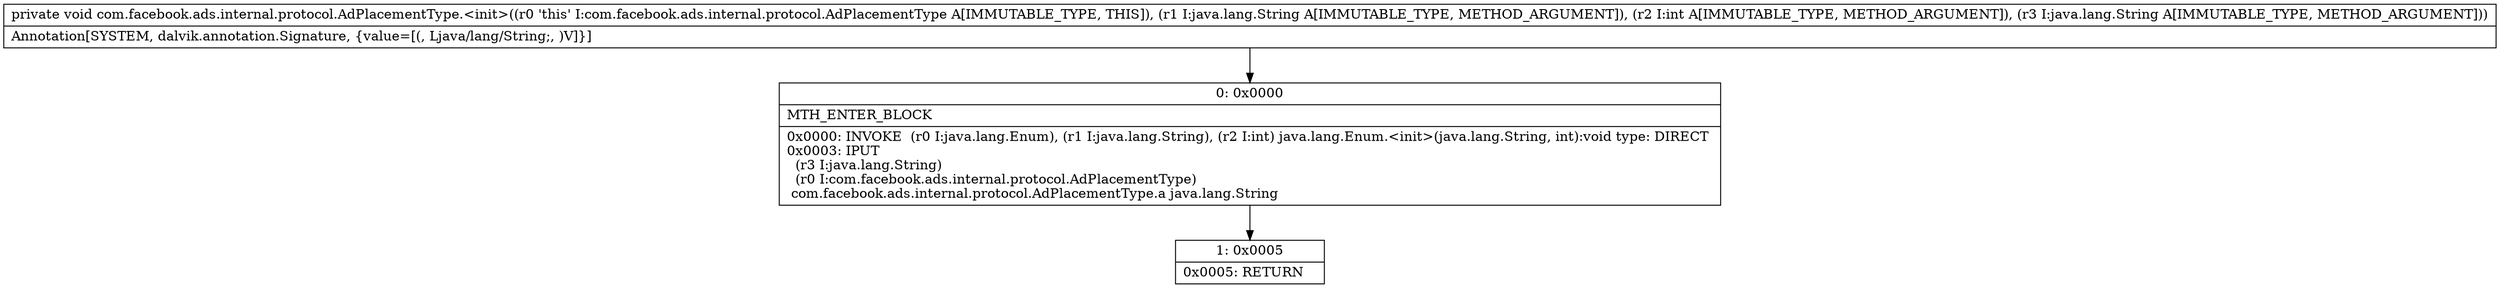 digraph "CFG forcom.facebook.ads.internal.protocol.AdPlacementType.\<init\>(Ljava\/lang\/String;ILjava\/lang\/String;)V" {
Node_0 [shape=record,label="{0\:\ 0x0000|MTH_ENTER_BLOCK\l|0x0000: INVOKE  (r0 I:java.lang.Enum), (r1 I:java.lang.String), (r2 I:int) java.lang.Enum.\<init\>(java.lang.String, int):void type: DIRECT \l0x0003: IPUT  \l  (r3 I:java.lang.String)\l  (r0 I:com.facebook.ads.internal.protocol.AdPlacementType)\l com.facebook.ads.internal.protocol.AdPlacementType.a java.lang.String \l}"];
Node_1 [shape=record,label="{1\:\ 0x0005|0x0005: RETURN   \l}"];
MethodNode[shape=record,label="{private void com.facebook.ads.internal.protocol.AdPlacementType.\<init\>((r0 'this' I:com.facebook.ads.internal.protocol.AdPlacementType A[IMMUTABLE_TYPE, THIS]), (r1 I:java.lang.String A[IMMUTABLE_TYPE, METHOD_ARGUMENT]), (r2 I:int A[IMMUTABLE_TYPE, METHOD_ARGUMENT]), (r3 I:java.lang.String A[IMMUTABLE_TYPE, METHOD_ARGUMENT]))  | Annotation[SYSTEM, dalvik.annotation.Signature, \{value=[(, Ljava\/lang\/String;, )V]\}]\l}"];
MethodNode -> Node_0;
Node_0 -> Node_1;
}

